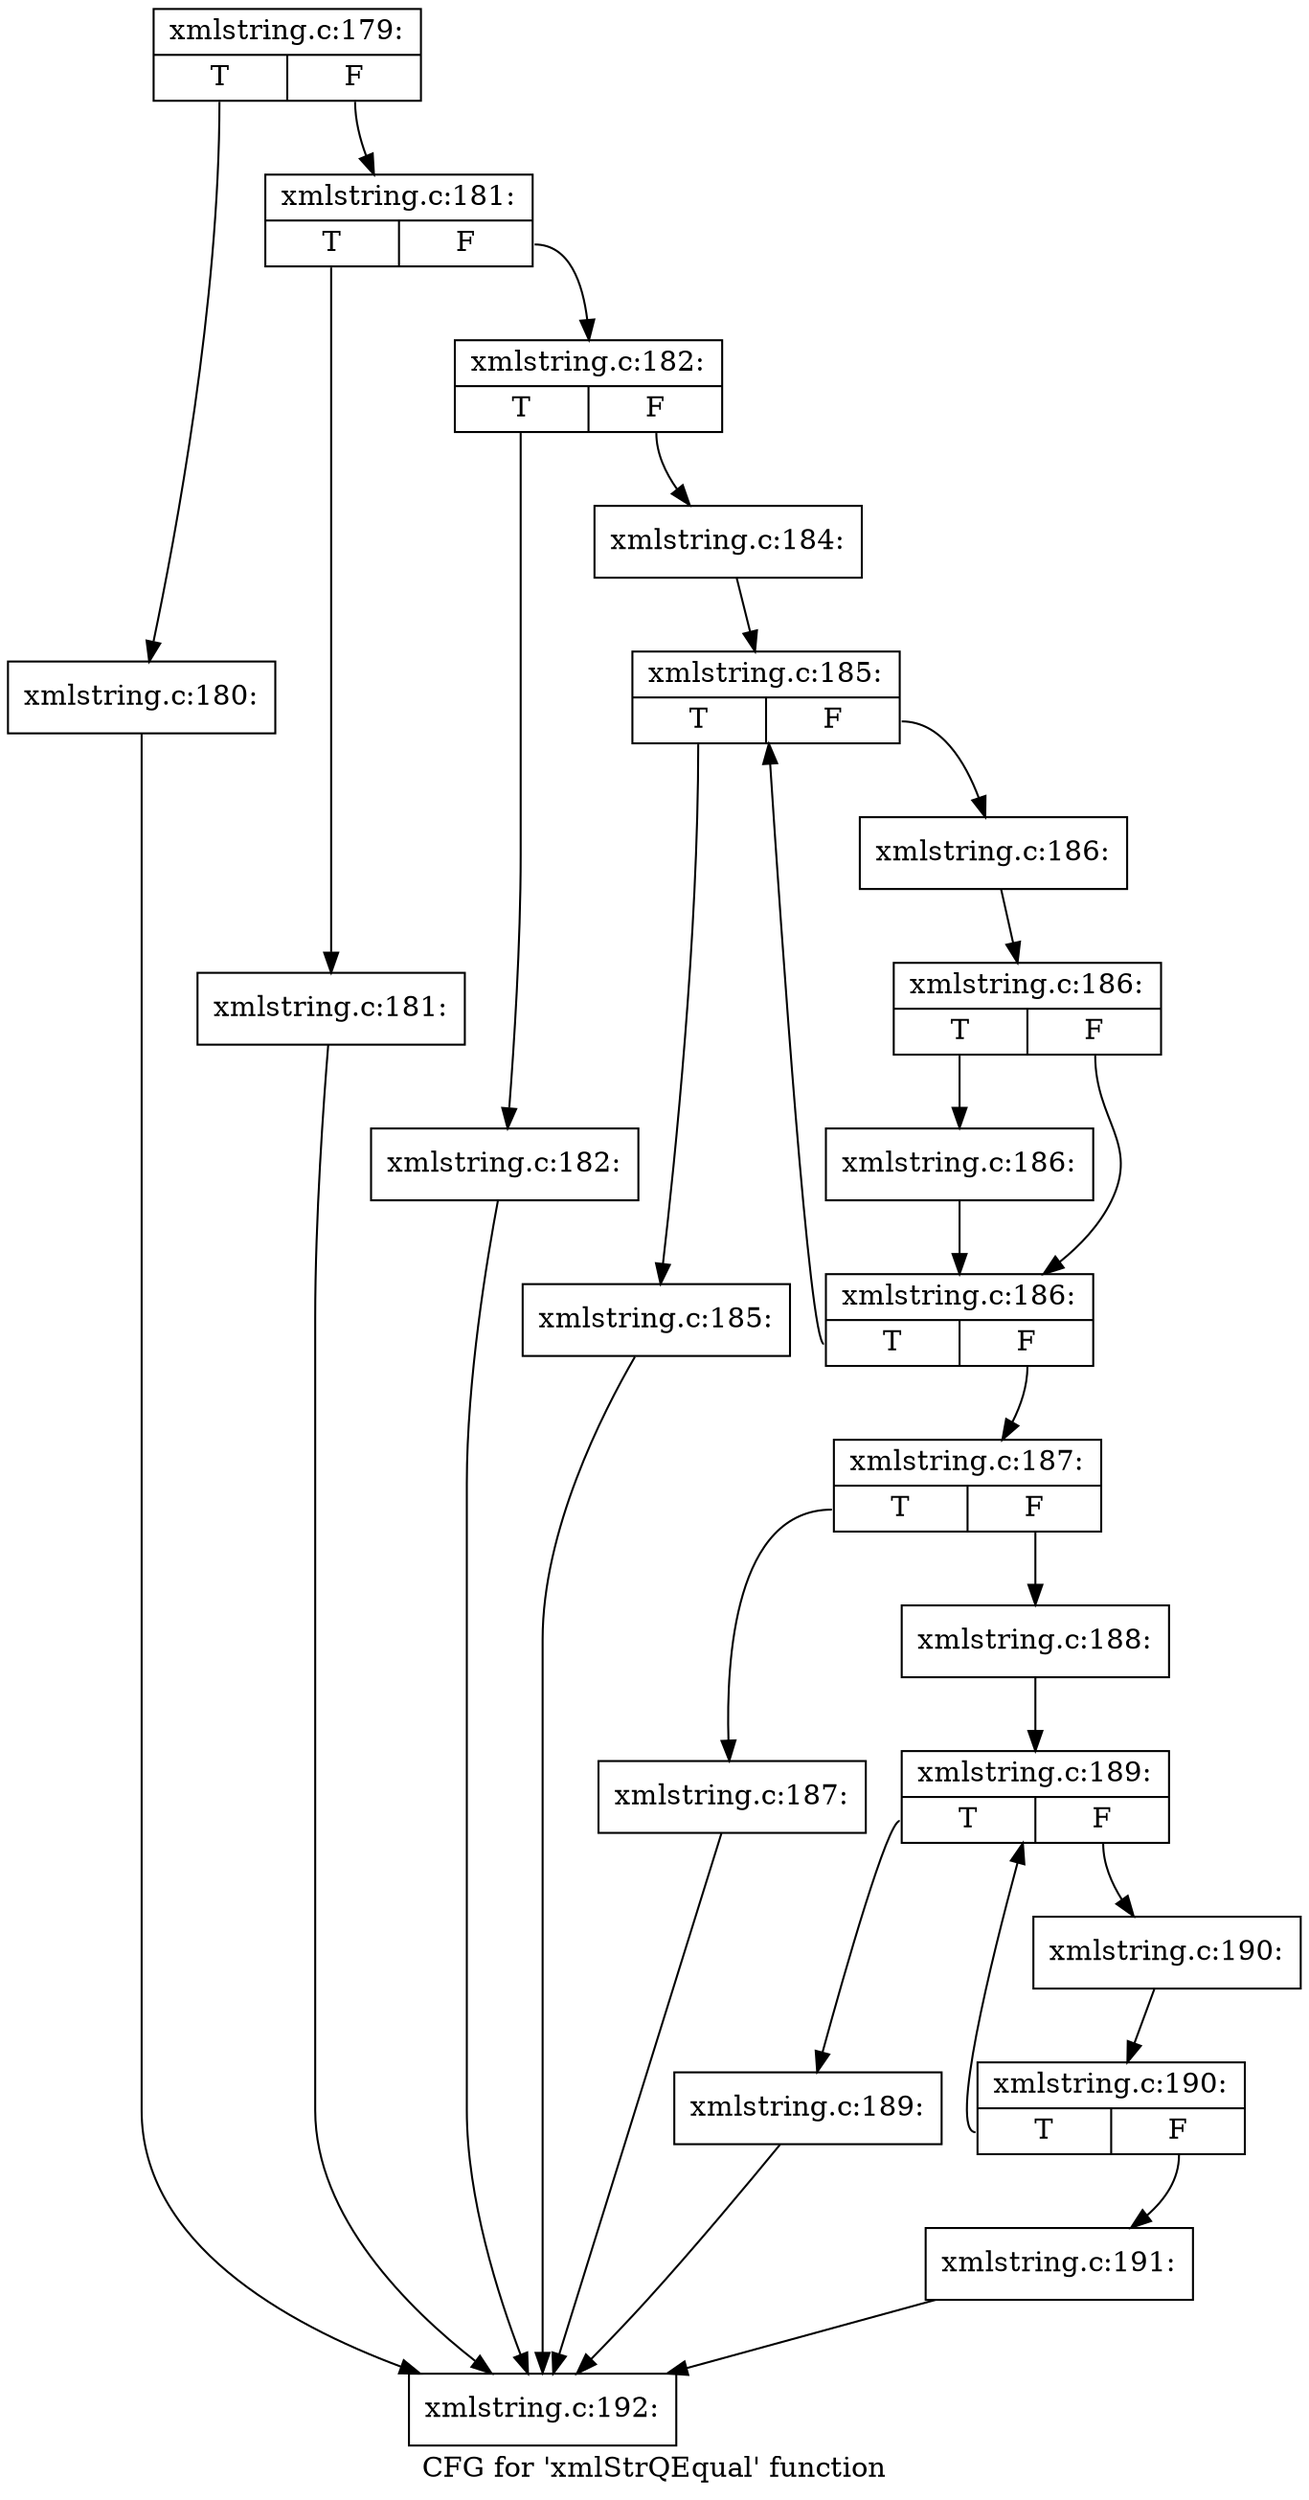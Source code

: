 digraph "CFG for 'xmlStrQEqual' function" {
	label="CFG for 'xmlStrQEqual' function";

	Node0x38bada0 [shape=record,label="{xmlstring.c:179:|{<s0>T|<s1>F}}"];
	Node0x38bada0:s0 -> Node0x38bbc20;
	Node0x38bada0:s1 -> Node0x38bbc70;
	Node0x38bbc20 [shape=record,label="{xmlstring.c:180:}"];
	Node0x38bbc20 -> Node0x38bb0d0;
	Node0x38bbc70 [shape=record,label="{xmlstring.c:181:|{<s0>T|<s1>F}}"];
	Node0x38bbc70:s0 -> Node0x38bc2c0;
	Node0x38bbc70:s1 -> Node0x38bc310;
	Node0x38bc2c0 [shape=record,label="{xmlstring.c:181:}"];
	Node0x38bc2c0 -> Node0x38bb0d0;
	Node0x38bc310 [shape=record,label="{xmlstring.c:182:|{<s0>T|<s1>F}}"];
	Node0x38bc310:s0 -> Node0x38bc7a0;
	Node0x38bc310:s1 -> Node0x38bc7f0;
	Node0x38bc7a0 [shape=record,label="{xmlstring.c:182:}"];
	Node0x38bc7a0 -> Node0x38bb0d0;
	Node0x38bc7f0 [shape=record,label="{xmlstring.c:184:}"];
	Node0x38bc7f0 -> Node0x38bccb0;
	Node0x38bccb0 [shape=record,label="{xmlstring.c:185:|{<s0>T|<s1>F}}"];
	Node0x38bccb0:s0 -> Node0x38bcfe0;
	Node0x38bccb0:s1 -> Node0x38bd030;
	Node0x38bcfe0 [shape=record,label="{xmlstring.c:185:}"];
	Node0x38bcfe0 -> Node0x38bb0d0;
	Node0x38bd030 [shape=record,label="{xmlstring.c:186:}"];
	Node0x38bd030 -> Node0x38bcc60;
	Node0x38bcc60 [shape=record,label="{xmlstring.c:186:|{<s0>T|<s1>F}}"];
	Node0x38bcc60:s0 -> Node0x38bd7e0;
	Node0x38bcc60:s1 -> Node0x38bd790;
	Node0x38bd7e0 [shape=record,label="{xmlstring.c:186:}"];
	Node0x38bd7e0 -> Node0x38bd790;
	Node0x38bd790 [shape=record,label="{xmlstring.c:186:|{<s0>T|<s1>F}}"];
	Node0x38bd790:s0 -> Node0x38bccb0;
	Node0x38bd790:s1 -> Node0x38bcc10;
	Node0x38bcc10 [shape=record,label="{xmlstring.c:187:|{<s0>T|<s1>F}}"];
	Node0x38bcc10:s0 -> Node0x38be100;
	Node0x38bcc10:s1 -> Node0x38be150;
	Node0x38be100 [shape=record,label="{xmlstring.c:187:}"];
	Node0x38be100 -> Node0x38bb0d0;
	Node0x38be150 [shape=record,label="{xmlstring.c:188:}"];
	Node0x38be150 -> Node0x38be820;
	Node0x38be820 [shape=record,label="{xmlstring.c:189:|{<s0>T|<s1>F}}"];
	Node0x38be820:s0 -> Node0x38b1f20;
	Node0x38be820:s1 -> Node0x38b1f70;
	Node0x38b1f20 [shape=record,label="{xmlstring.c:189:}"];
	Node0x38b1f20 -> Node0x38bb0d0;
	Node0x38b1f70 [shape=record,label="{xmlstring.c:190:}"];
	Node0x38b1f70 -> Node0x38be7d0;
	Node0x38be7d0 [shape=record,label="{xmlstring.c:190:|{<s0>T|<s1>F}}"];
	Node0x38be7d0:s0 -> Node0x38be820;
	Node0x38be7d0:s1 -> Node0x38be780;
	Node0x38be780 [shape=record,label="{xmlstring.c:191:}"];
	Node0x38be780 -> Node0x38bb0d0;
	Node0x38bb0d0 [shape=record,label="{xmlstring.c:192:}"];
}
